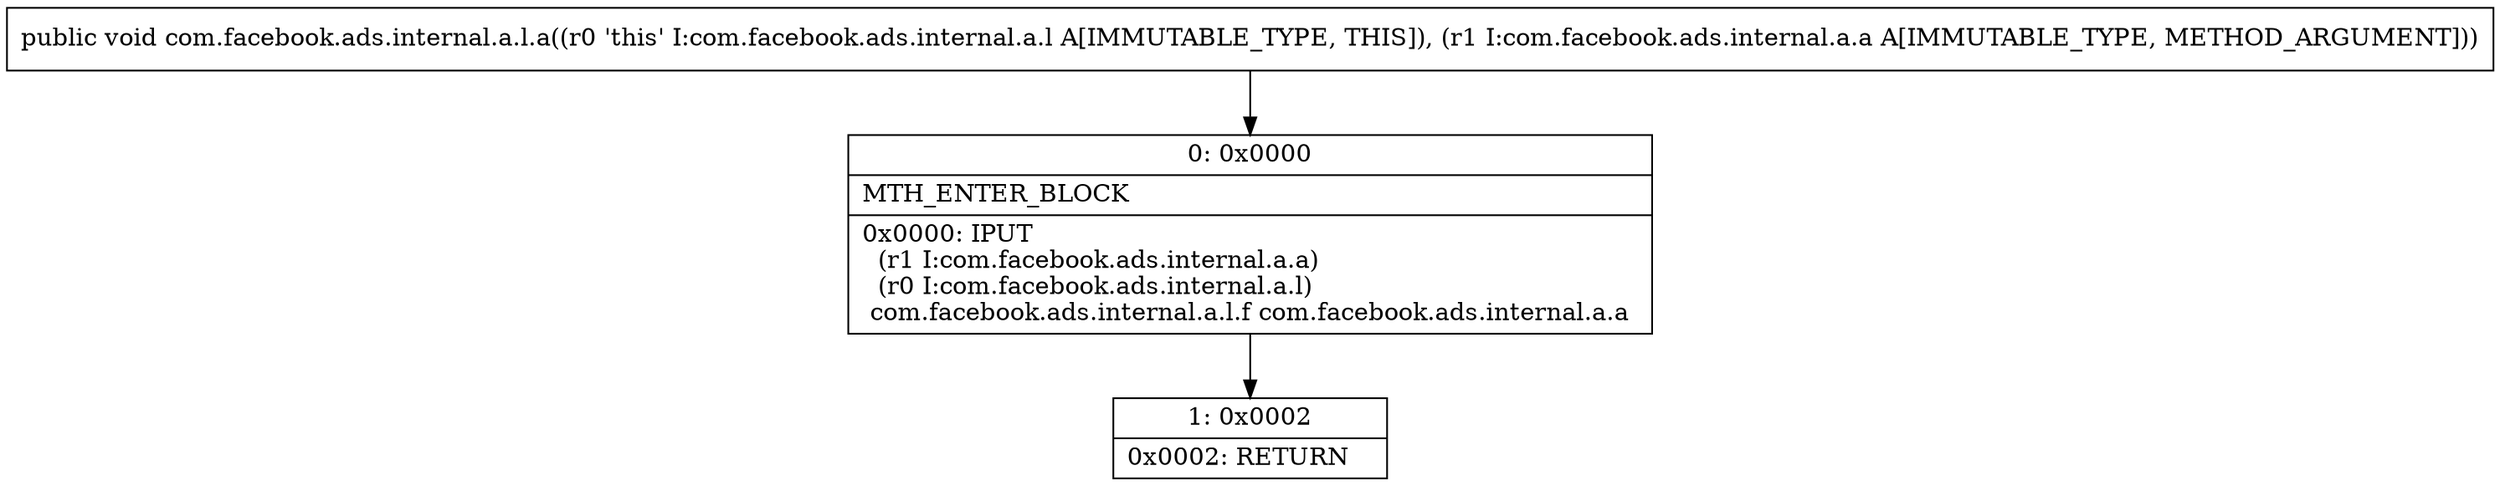digraph "CFG forcom.facebook.ads.internal.a.l.a(Lcom\/facebook\/ads\/internal\/a\/a;)V" {
Node_0 [shape=record,label="{0\:\ 0x0000|MTH_ENTER_BLOCK\l|0x0000: IPUT  \l  (r1 I:com.facebook.ads.internal.a.a)\l  (r0 I:com.facebook.ads.internal.a.l)\l com.facebook.ads.internal.a.l.f com.facebook.ads.internal.a.a \l}"];
Node_1 [shape=record,label="{1\:\ 0x0002|0x0002: RETURN   \l}"];
MethodNode[shape=record,label="{public void com.facebook.ads.internal.a.l.a((r0 'this' I:com.facebook.ads.internal.a.l A[IMMUTABLE_TYPE, THIS]), (r1 I:com.facebook.ads.internal.a.a A[IMMUTABLE_TYPE, METHOD_ARGUMENT])) }"];
MethodNode -> Node_0;
Node_0 -> Node_1;
}

